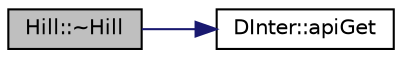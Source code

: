 digraph "Hill::~Hill"
{
 // LATEX_PDF_SIZE
  edge [fontname="Helvetica",fontsize="10",labelfontname="Helvetica",labelfontsize="10"];
  node [fontname="Helvetica",fontsize="10",shape=record];
  rankdir="LR";
  Node1 [label="Hill::~Hill",height=0.2,width=0.4,color="black", fillcolor="grey75", style="filled", fontcolor="black",tooltip="Destruktor obiektu klasy Hill."];
  Node1 -> Node2 [color="midnightblue",fontsize="10",style="solid",fontname="Helvetica"];
  Node2 [label="DInter::apiGet",height=0.2,width=0.4,color="black", fillcolor="white", style="filled",URL="$class_d_inter.html#a3e2df02254e651d89c41ab1e2c0b6961",tooltip="Metoda zwracająca wskaźnik do gnuplota."];
}
